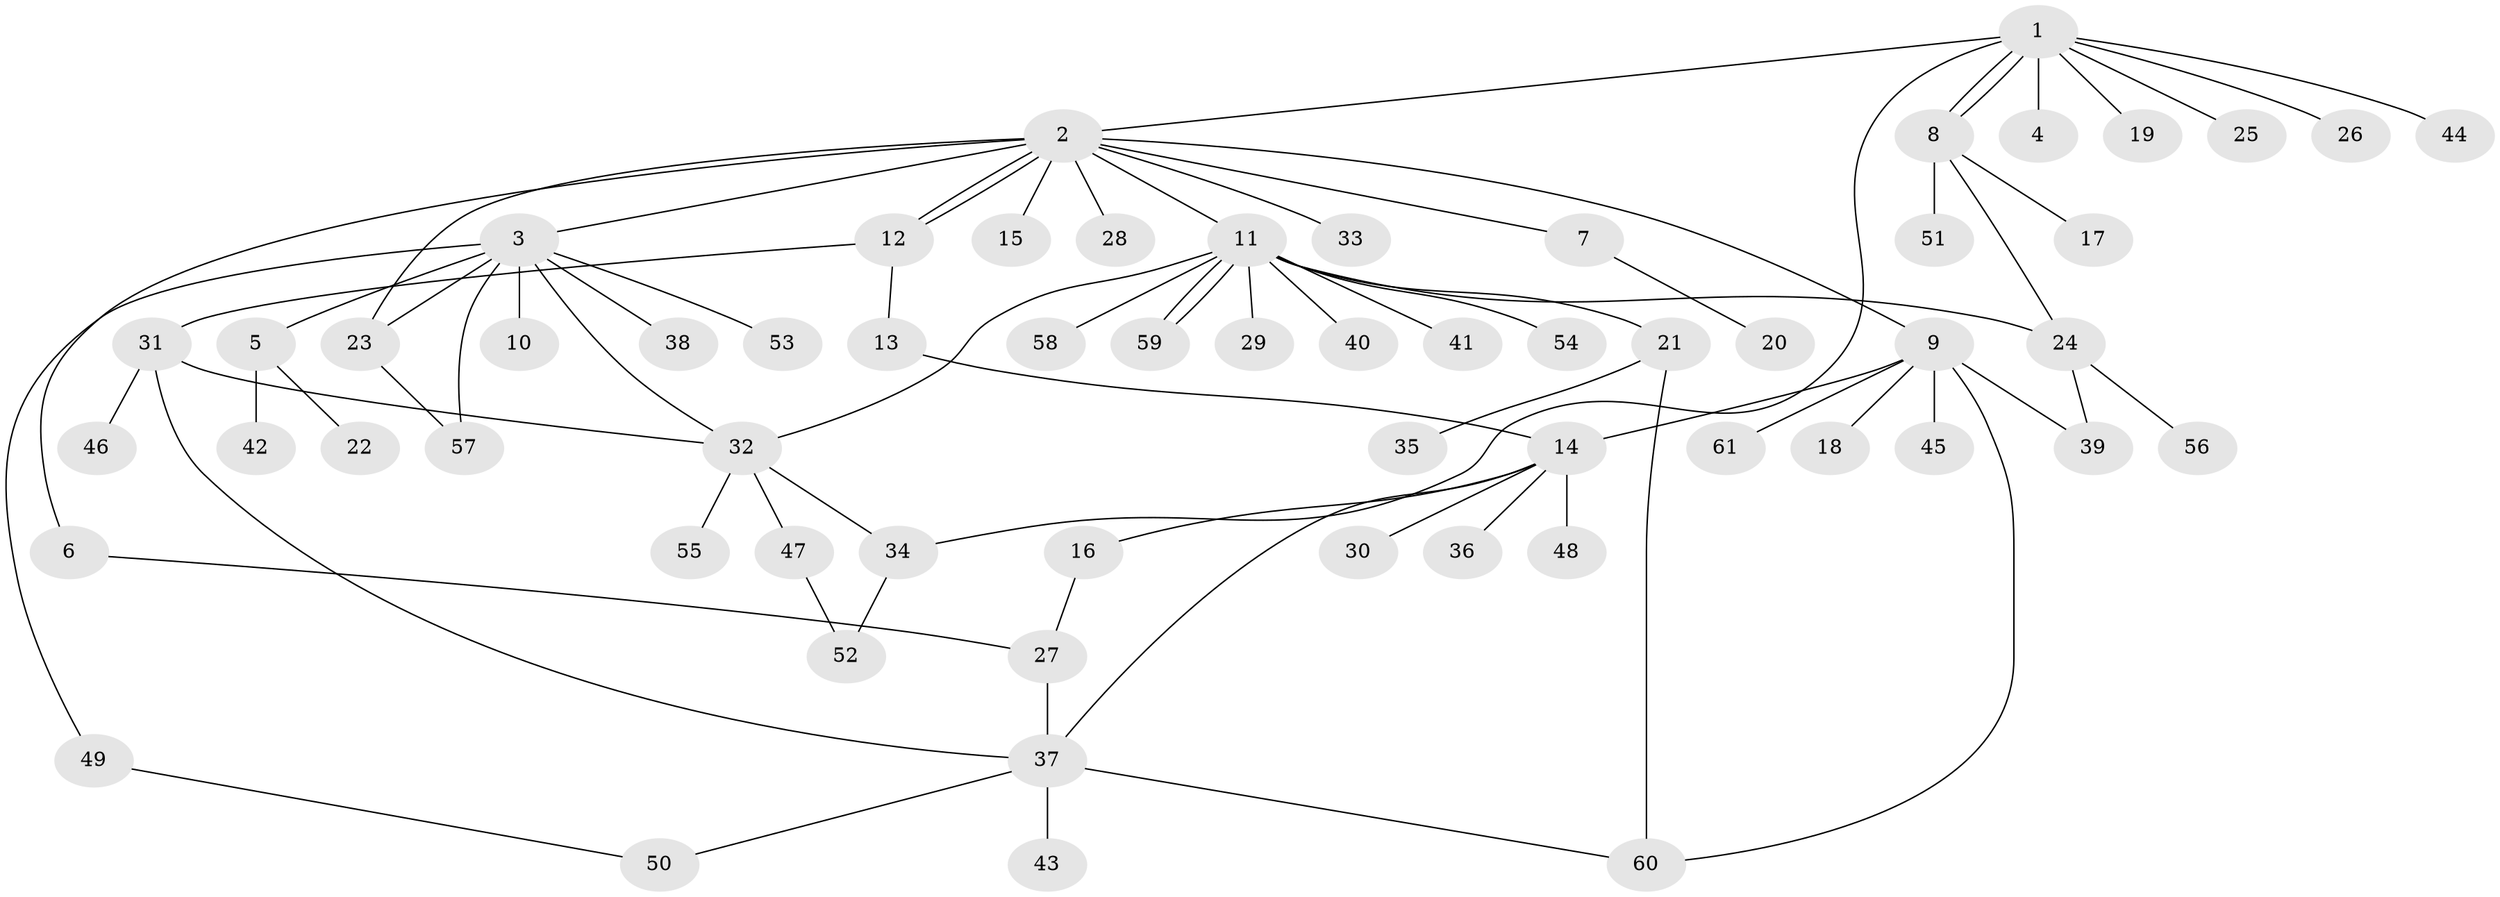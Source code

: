 // coarse degree distribution, {10: 0.02127659574468085, 12: 0.02127659574468085, 7: 0.02127659574468085, 1: 0.574468085106383, 2: 0.2127659574468085, 3: 0.0425531914893617, 6: 0.0425531914893617, 13: 0.02127659574468085, 8: 0.02127659574468085, 5: 0.02127659574468085}
// Generated by graph-tools (version 1.1) at 2025/51/02/27/25 19:51:54]
// undirected, 61 vertices, 78 edges
graph export_dot {
graph [start="1"]
  node [color=gray90,style=filled];
  1;
  2;
  3;
  4;
  5;
  6;
  7;
  8;
  9;
  10;
  11;
  12;
  13;
  14;
  15;
  16;
  17;
  18;
  19;
  20;
  21;
  22;
  23;
  24;
  25;
  26;
  27;
  28;
  29;
  30;
  31;
  32;
  33;
  34;
  35;
  36;
  37;
  38;
  39;
  40;
  41;
  42;
  43;
  44;
  45;
  46;
  47;
  48;
  49;
  50;
  51;
  52;
  53;
  54;
  55;
  56;
  57;
  58;
  59;
  60;
  61;
  1 -- 2;
  1 -- 4;
  1 -- 8;
  1 -- 8;
  1 -- 19;
  1 -- 25;
  1 -- 26;
  1 -- 34;
  1 -- 44;
  2 -- 3;
  2 -- 6;
  2 -- 7;
  2 -- 9;
  2 -- 11;
  2 -- 12;
  2 -- 12;
  2 -- 15;
  2 -- 23;
  2 -- 28;
  2 -- 33;
  3 -- 5;
  3 -- 10;
  3 -- 23;
  3 -- 32;
  3 -- 38;
  3 -- 49;
  3 -- 53;
  3 -- 57;
  5 -- 22;
  5 -- 42;
  6 -- 27;
  7 -- 20;
  8 -- 17;
  8 -- 24;
  8 -- 51;
  9 -- 14;
  9 -- 18;
  9 -- 39;
  9 -- 45;
  9 -- 60;
  9 -- 61;
  11 -- 21;
  11 -- 24;
  11 -- 29;
  11 -- 32;
  11 -- 40;
  11 -- 41;
  11 -- 54;
  11 -- 58;
  11 -- 59;
  11 -- 59;
  12 -- 13;
  12 -- 31;
  13 -- 14;
  14 -- 16;
  14 -- 30;
  14 -- 36;
  14 -- 37;
  14 -- 48;
  16 -- 27;
  21 -- 35;
  21 -- 60;
  23 -- 57;
  24 -- 39;
  24 -- 56;
  27 -- 37;
  31 -- 32;
  31 -- 37;
  31 -- 46;
  32 -- 34;
  32 -- 47;
  32 -- 55;
  34 -- 52;
  37 -- 43;
  37 -- 50;
  37 -- 60;
  47 -- 52;
  49 -- 50;
}
